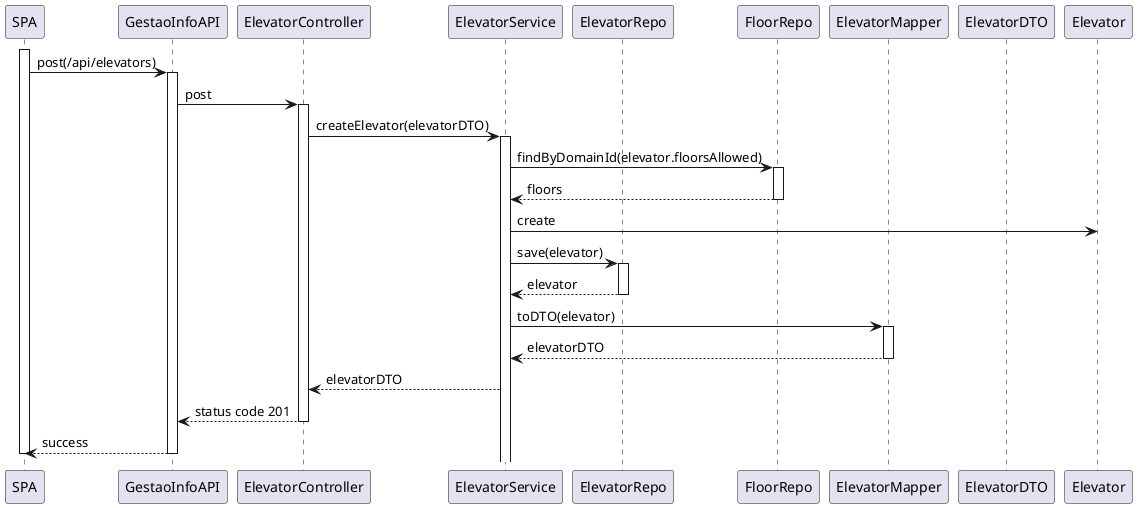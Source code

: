 @startuml
participant SPA
participant "GestaoInfoAPI" as API
participant "ElevatorController" as Ctrl
participant "ElevatorService" as Srv
participant "ElevatorRepo" as Repo
participant "FloorRepo" as Repo2
participant "ElevatorMapper" as Map
participant "ElevatorDTO" as DTO
participant "Elevator" as Domain

activate SPA
SPA -> API: post(/api/elevators)
activate API

API -> Ctrl: post
activate Ctrl

Ctrl -> Srv: createElevator(elevatorDTO)
activate Srv

Srv -> Repo2: findByDomainId(elevator.floorsAllowed)
activate Repo2
Repo2 --> Srv: floors
deactivate Repo2

Srv -> Domain: create

Srv -> Repo: save(elevator)
activate Repo
Repo --> Srv: elevator
deactivate Repo

Srv -> Map: toDTO(elevator)
activate Map
Map --> Srv: elevatorDTO
deactivate Map

Srv --> Ctrl: elevatorDTO

Ctrl --> API: status code 201
deactivate Ctrl

API --> SPA: success
deactivate API
deactivate SPA
@enduml
